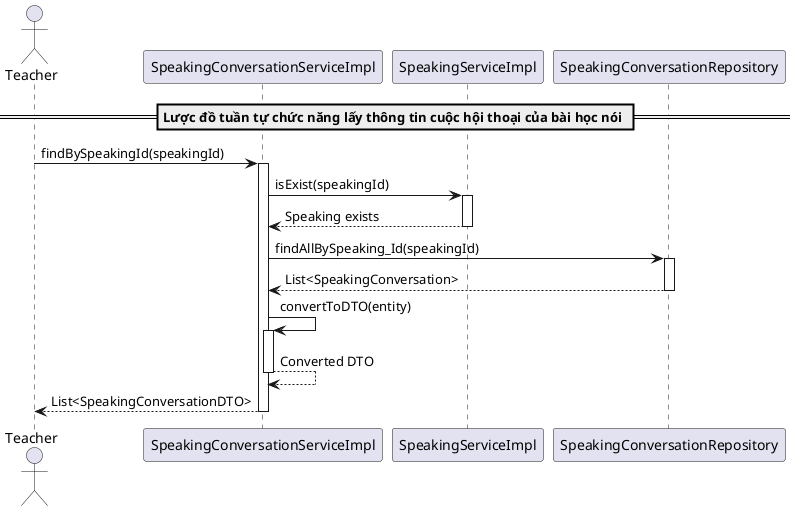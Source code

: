 @startuml findBySpeakingId

actor Teacher
participant "SpeakingConversationServiceImpl" as SpeakingConversationService
participant "SpeakingServiceImpl" as SpeakingService
participant "SpeakingConversationRepository" as Repository


== Lược đồ tuần tự chức năng lấy thông tin cuộc hội thoại của bài học nói ==
Teacher -> SpeakingConversationService: findBySpeakingId(speakingId)
activate SpeakingConversationService

SpeakingConversationService -> SpeakingService: isExist(speakingId)
activate SpeakingService
SpeakingService --> SpeakingConversationService: Speaking exists
deactivate SpeakingService

SpeakingConversationService -> Repository: findAllBySpeaking_Id(speakingId)
activate Repository
Repository --> SpeakingConversationService: List<SpeakingConversation>
deactivate Repository

SpeakingConversationService -> SpeakingConversationService: convertToDTO(entity)
activate SpeakingConversationService
SpeakingConversationService --> SpeakingConversationService: Converted DTO
deactivate SpeakingConversationService

SpeakingConversationService --> Teacher: List<SpeakingConversationDTO>
deactivate SpeakingConversationService

@enduml
